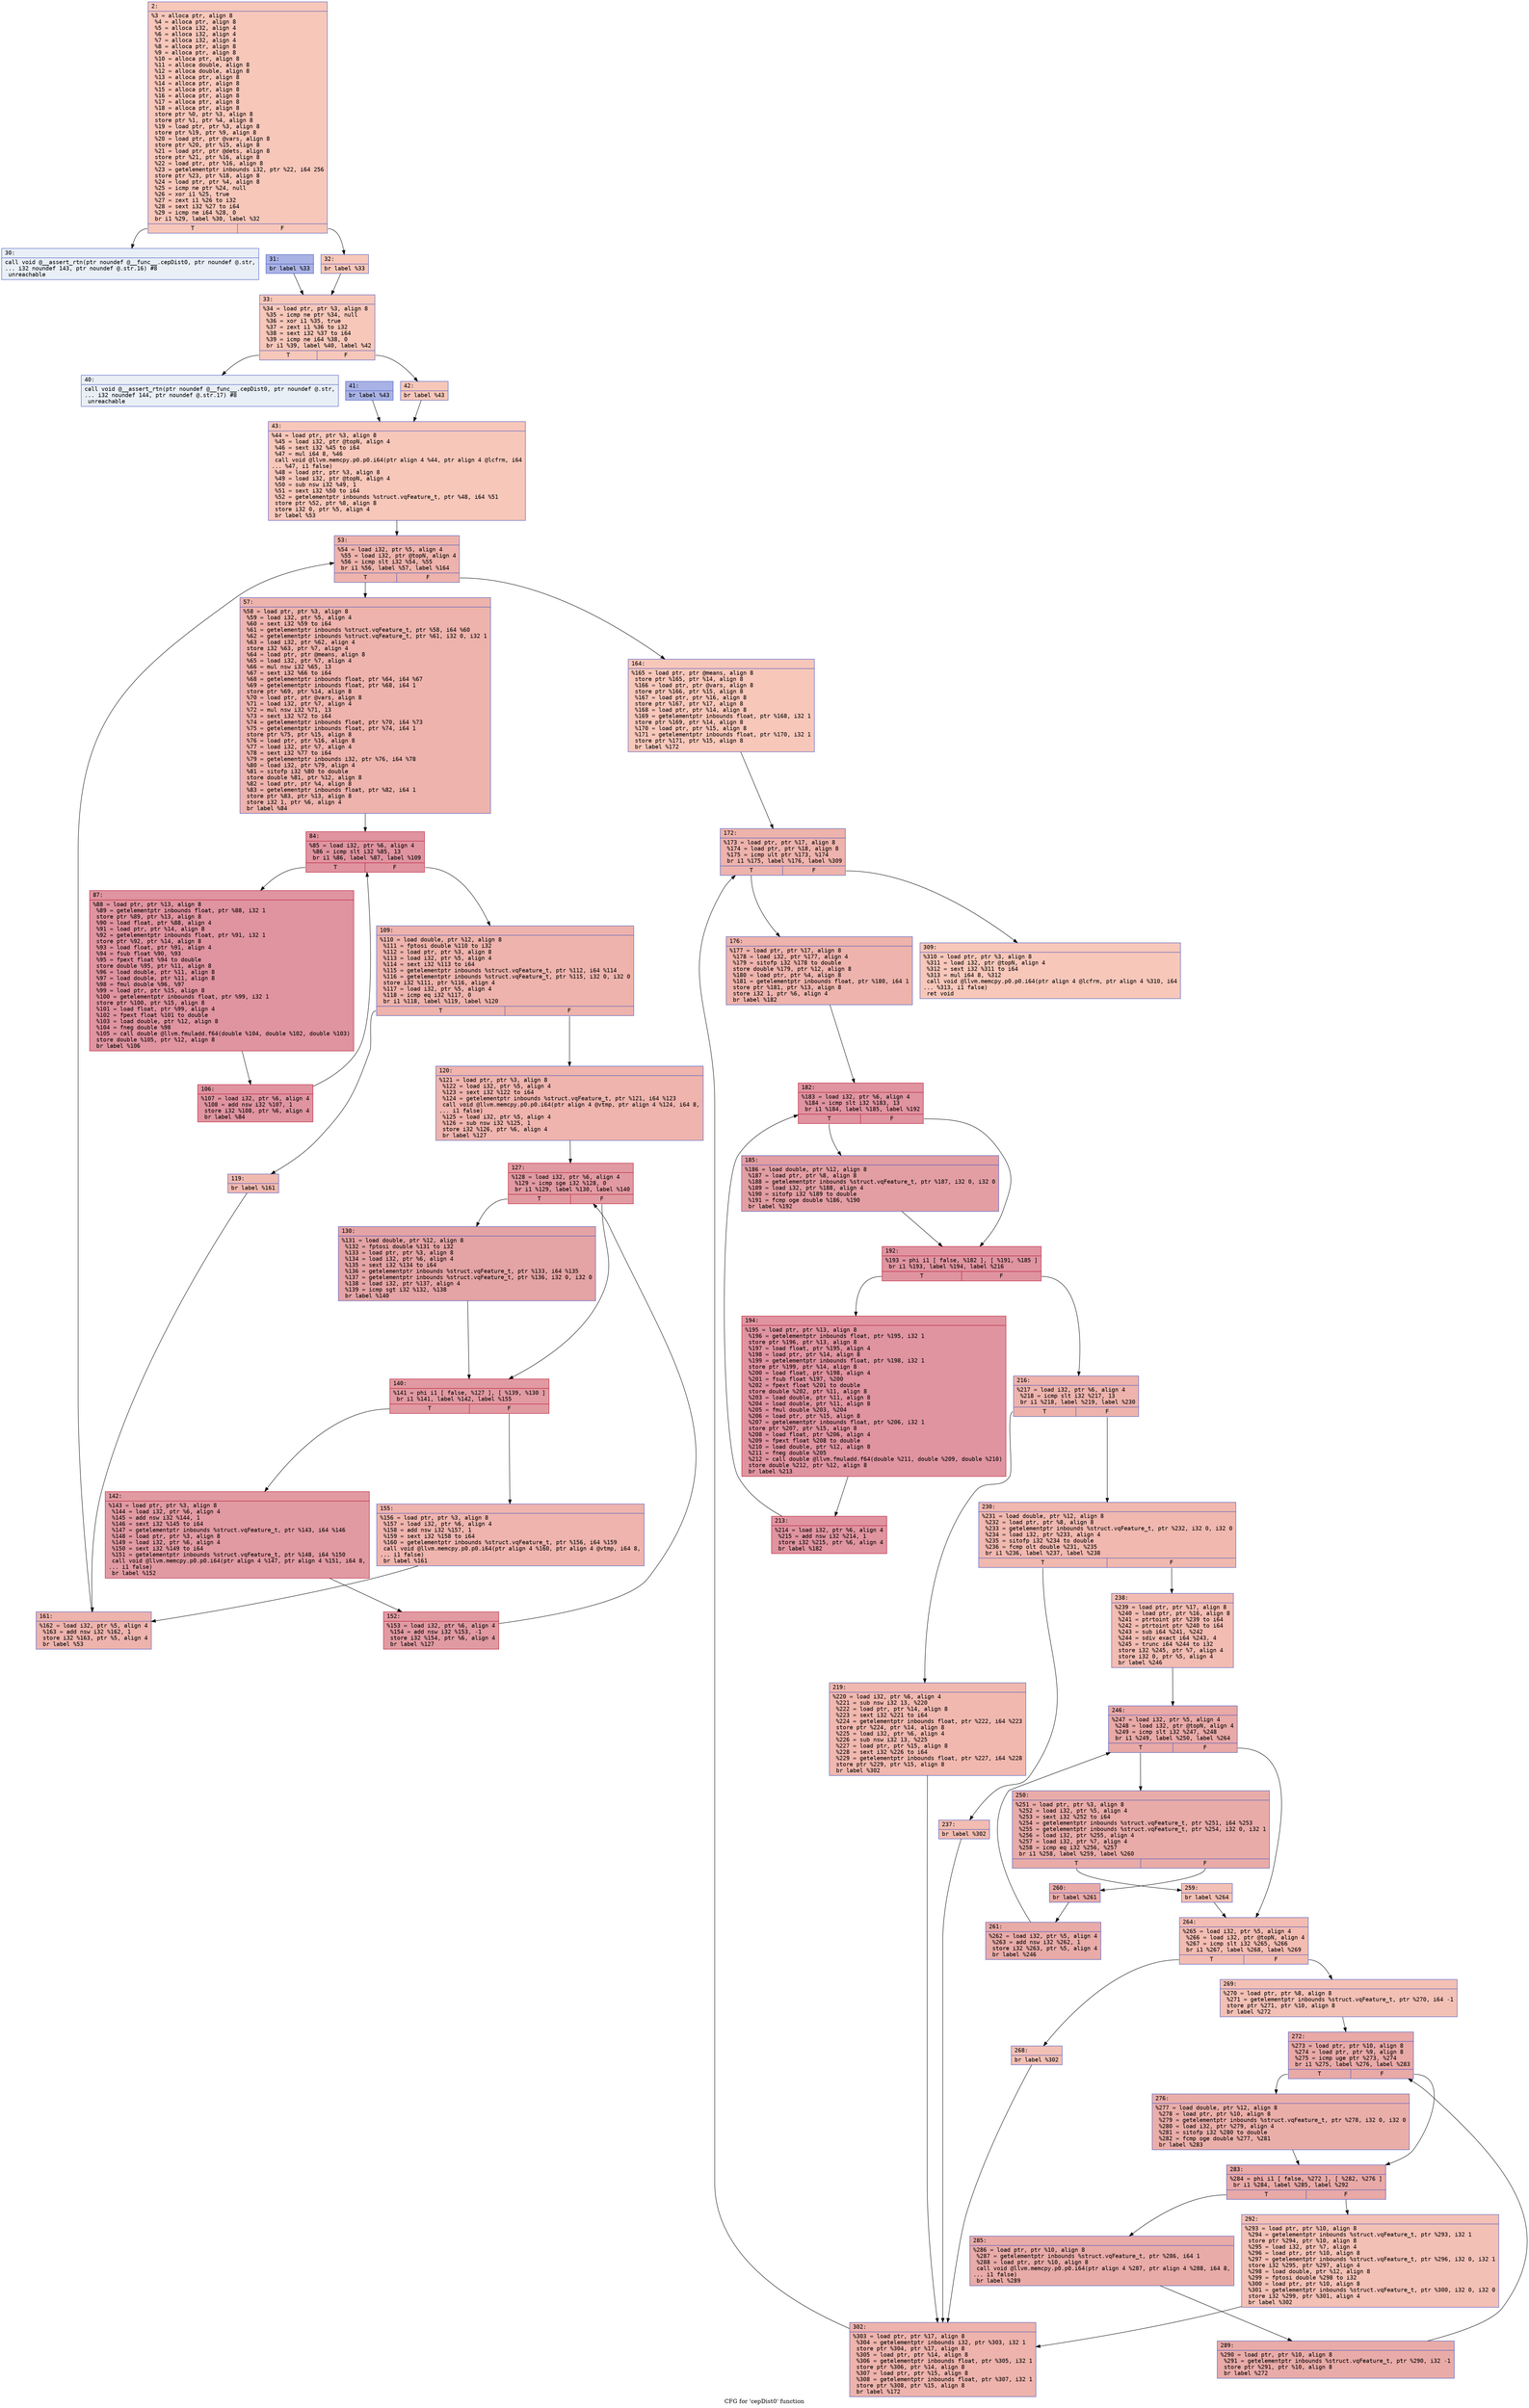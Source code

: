 digraph "CFG for 'cepDist0' function" {
	label="CFG for 'cepDist0' function";

	Node0x600001f581e0 [shape=record,color="#3d50c3ff", style=filled, fillcolor="#ec7f6370" fontname="Courier",label="{2:\l|  %3 = alloca ptr, align 8\l  %4 = alloca ptr, align 8\l  %5 = alloca i32, align 4\l  %6 = alloca i32, align 4\l  %7 = alloca i32, align 4\l  %8 = alloca ptr, align 8\l  %9 = alloca ptr, align 8\l  %10 = alloca ptr, align 8\l  %11 = alloca double, align 8\l  %12 = alloca double, align 8\l  %13 = alloca ptr, align 8\l  %14 = alloca ptr, align 8\l  %15 = alloca ptr, align 8\l  %16 = alloca ptr, align 8\l  %17 = alloca ptr, align 8\l  %18 = alloca ptr, align 8\l  store ptr %0, ptr %3, align 8\l  store ptr %1, ptr %4, align 8\l  %19 = load ptr, ptr %3, align 8\l  store ptr %19, ptr %9, align 8\l  %20 = load ptr, ptr @vars, align 8\l  store ptr %20, ptr %15, align 8\l  %21 = load ptr, ptr @dets, align 8\l  store ptr %21, ptr %16, align 8\l  %22 = load ptr, ptr %16, align 8\l  %23 = getelementptr inbounds i32, ptr %22, i64 256\l  store ptr %23, ptr %18, align 8\l  %24 = load ptr, ptr %4, align 8\l  %25 = icmp ne ptr %24, null\l  %26 = xor i1 %25, true\l  %27 = zext i1 %26 to i32\l  %28 = sext i32 %27 to i64\l  %29 = icmp ne i64 %28, 0\l  br i1 %29, label %30, label %32\l|{<s0>T|<s1>F}}"];
	Node0x600001f581e0:s0 -> Node0x600001f58320[tooltip="2 -> 30\nProbability 0.00%" ];
	Node0x600001f581e0:s1 -> Node0x600001f583c0[tooltip="2 -> 32\nProbability 100.00%" ];
	Node0x600001f58320 [shape=record,color="#3d50c3ff", style=filled, fillcolor="#cedaeb70" fontname="Courier",label="{30:\l|  call void @__assert_rtn(ptr noundef @__func__.cepDist0, ptr noundef @.str,\l... i32 noundef 143, ptr noundef @.str.16) #8\l  unreachable\l}"];
	Node0x600001f58370 [shape=record,color="#3d50c3ff", style=filled, fillcolor="#3d50c370" fontname="Courier",label="{31:\l|  br label %33\l}"];
	Node0x600001f58370 -> Node0x600001f58410[tooltip="31 -> 33\nProbability 100.00%" ];
	Node0x600001f583c0 [shape=record,color="#3d50c3ff", style=filled, fillcolor="#ec7f6370" fontname="Courier",label="{32:\l|  br label %33\l}"];
	Node0x600001f583c0 -> Node0x600001f58410[tooltip="32 -> 33\nProbability 100.00%" ];
	Node0x600001f58410 [shape=record,color="#3d50c3ff", style=filled, fillcolor="#ec7f6370" fontname="Courier",label="{33:\l|  %34 = load ptr, ptr %3, align 8\l  %35 = icmp ne ptr %34, null\l  %36 = xor i1 %35, true\l  %37 = zext i1 %36 to i32\l  %38 = sext i32 %37 to i64\l  %39 = icmp ne i64 %38, 0\l  br i1 %39, label %40, label %42\l|{<s0>T|<s1>F}}"];
	Node0x600001f58410:s0 -> Node0x600001f58460[tooltip="33 -> 40\nProbability 0.00%" ];
	Node0x600001f58410:s1 -> Node0x600001f58500[tooltip="33 -> 42\nProbability 100.00%" ];
	Node0x600001f58460 [shape=record,color="#3d50c3ff", style=filled, fillcolor="#cedaeb70" fontname="Courier",label="{40:\l|  call void @__assert_rtn(ptr noundef @__func__.cepDist0, ptr noundef @.str,\l... i32 noundef 144, ptr noundef @.str.17) #8\l  unreachable\l}"];
	Node0x600001f584b0 [shape=record,color="#3d50c3ff", style=filled, fillcolor="#3d50c370" fontname="Courier",label="{41:\l|  br label %43\l}"];
	Node0x600001f584b0 -> Node0x600001f58550[tooltip="41 -> 43\nProbability 100.00%" ];
	Node0x600001f58500 [shape=record,color="#3d50c3ff", style=filled, fillcolor="#ec7f6370" fontname="Courier",label="{42:\l|  br label %43\l}"];
	Node0x600001f58500 -> Node0x600001f58550[tooltip="42 -> 43\nProbability 100.00%" ];
	Node0x600001f58550 [shape=record,color="#3d50c3ff", style=filled, fillcolor="#ec7f6370" fontname="Courier",label="{43:\l|  %44 = load ptr, ptr %3, align 8\l  %45 = load i32, ptr @topN, align 4\l  %46 = sext i32 %45 to i64\l  %47 = mul i64 8, %46\l  call void @llvm.memcpy.p0.p0.i64(ptr align 4 %44, ptr align 4 @lcfrm, i64\l... %47, i1 false)\l  %48 = load ptr, ptr %3, align 8\l  %49 = load i32, ptr @topN, align 4\l  %50 = sub nsw i32 %49, 1\l  %51 = sext i32 %50 to i64\l  %52 = getelementptr inbounds %struct.vqFeature_t, ptr %48, i64 %51\l  store ptr %52, ptr %8, align 8\l  store i32 0, ptr %5, align 4\l  br label %53\l}"];
	Node0x600001f58550 -> Node0x600001f585a0[tooltip="43 -> 53\nProbability 100.00%" ];
	Node0x600001f585a0 [shape=record,color="#3d50c3ff", style=filled, fillcolor="#d6524470" fontname="Courier",label="{53:\l|  %54 = load i32, ptr %5, align 4\l  %55 = load i32, ptr @topN, align 4\l  %56 = icmp slt i32 %54, %55\l  br i1 %56, label %57, label %164\l|{<s0>T|<s1>F}}"];
	Node0x600001f585a0:s0 -> Node0x600001f585f0[tooltip="53 -> 57\nProbability 96.88%" ];
	Node0x600001f585a0:s1 -> Node0x600001f58a50[tooltip="53 -> 164\nProbability 3.12%" ];
	Node0x600001f585f0 [shape=record,color="#3d50c3ff", style=filled, fillcolor="#d6524470" fontname="Courier",label="{57:\l|  %58 = load ptr, ptr %3, align 8\l  %59 = load i32, ptr %5, align 4\l  %60 = sext i32 %59 to i64\l  %61 = getelementptr inbounds %struct.vqFeature_t, ptr %58, i64 %60\l  %62 = getelementptr inbounds %struct.vqFeature_t, ptr %61, i32 0, i32 1\l  %63 = load i32, ptr %62, align 4\l  store i32 %63, ptr %7, align 4\l  %64 = load ptr, ptr @means, align 8\l  %65 = load i32, ptr %7, align 4\l  %66 = mul nsw i32 %65, 13\l  %67 = sext i32 %66 to i64\l  %68 = getelementptr inbounds float, ptr %64, i64 %67\l  %69 = getelementptr inbounds float, ptr %68, i64 1\l  store ptr %69, ptr %14, align 8\l  %70 = load ptr, ptr @vars, align 8\l  %71 = load i32, ptr %7, align 4\l  %72 = mul nsw i32 %71, 13\l  %73 = sext i32 %72 to i64\l  %74 = getelementptr inbounds float, ptr %70, i64 %73\l  %75 = getelementptr inbounds float, ptr %74, i64 1\l  store ptr %75, ptr %15, align 8\l  %76 = load ptr, ptr %16, align 8\l  %77 = load i32, ptr %7, align 4\l  %78 = sext i32 %77 to i64\l  %79 = getelementptr inbounds i32, ptr %76, i64 %78\l  %80 = load i32, ptr %79, align 4\l  %81 = sitofp i32 %80 to double\l  store double %81, ptr %12, align 8\l  %82 = load ptr, ptr %4, align 8\l  %83 = getelementptr inbounds float, ptr %82, i64 1\l  store ptr %83, ptr %13, align 8\l  store i32 1, ptr %6, align 4\l  br label %84\l}"];
	Node0x600001f585f0 -> Node0x600001f58640[tooltip="57 -> 84\nProbability 100.00%" ];
	Node0x600001f58640 [shape=record,color="#b70d28ff", style=filled, fillcolor="#b70d2870" fontname="Courier",label="{84:\l|  %85 = load i32, ptr %6, align 4\l  %86 = icmp slt i32 %85, 13\l  br i1 %86, label %87, label %109\l|{<s0>T|<s1>F}}"];
	Node0x600001f58640:s0 -> Node0x600001f58690[tooltip="84 -> 87\nProbability 96.88%" ];
	Node0x600001f58640:s1 -> Node0x600001f58730[tooltip="84 -> 109\nProbability 3.12%" ];
	Node0x600001f58690 [shape=record,color="#b70d28ff", style=filled, fillcolor="#b70d2870" fontname="Courier",label="{87:\l|  %88 = load ptr, ptr %13, align 8\l  %89 = getelementptr inbounds float, ptr %88, i32 1\l  store ptr %89, ptr %13, align 8\l  %90 = load float, ptr %88, align 4\l  %91 = load ptr, ptr %14, align 8\l  %92 = getelementptr inbounds float, ptr %91, i32 1\l  store ptr %92, ptr %14, align 8\l  %93 = load float, ptr %91, align 4\l  %94 = fsub float %90, %93\l  %95 = fpext float %94 to double\l  store double %95, ptr %11, align 8\l  %96 = load double, ptr %11, align 8\l  %97 = load double, ptr %11, align 8\l  %98 = fmul double %96, %97\l  %99 = load ptr, ptr %15, align 8\l  %100 = getelementptr inbounds float, ptr %99, i32 1\l  store ptr %100, ptr %15, align 8\l  %101 = load float, ptr %99, align 4\l  %102 = fpext float %101 to double\l  %103 = load double, ptr %12, align 8\l  %104 = fneg double %98\l  %105 = call double @llvm.fmuladd.f64(double %104, double %102, double %103)\l  store double %105, ptr %12, align 8\l  br label %106\l}"];
	Node0x600001f58690 -> Node0x600001f586e0[tooltip="87 -> 106\nProbability 100.00%" ];
	Node0x600001f586e0 [shape=record,color="#b70d28ff", style=filled, fillcolor="#b70d2870" fontname="Courier",label="{106:\l|  %107 = load i32, ptr %6, align 4\l  %108 = add nsw i32 %107, 1\l  store i32 %108, ptr %6, align 4\l  br label %84\l}"];
	Node0x600001f586e0 -> Node0x600001f58640[tooltip="106 -> 84\nProbability 100.00%" ];
	Node0x600001f58730 [shape=record,color="#3d50c3ff", style=filled, fillcolor="#d6524470" fontname="Courier",label="{109:\l|  %110 = load double, ptr %12, align 8\l  %111 = fptosi double %110 to i32\l  %112 = load ptr, ptr %3, align 8\l  %113 = load i32, ptr %5, align 4\l  %114 = sext i32 %113 to i64\l  %115 = getelementptr inbounds %struct.vqFeature_t, ptr %112, i64 %114\l  %116 = getelementptr inbounds %struct.vqFeature_t, ptr %115, i32 0, i32 0\l  store i32 %111, ptr %116, align 4\l  %117 = load i32, ptr %5, align 4\l  %118 = icmp eq i32 %117, 0\l  br i1 %118, label %119, label %120\l|{<s0>T|<s1>F}}"];
	Node0x600001f58730:s0 -> Node0x600001f58780[tooltip="109 -> 119\nProbability 37.50%" ];
	Node0x600001f58730:s1 -> Node0x600001f587d0[tooltip="109 -> 120\nProbability 62.50%" ];
	Node0x600001f58780 [shape=record,color="#3d50c3ff", style=filled, fillcolor="#de614d70" fontname="Courier",label="{119:\l|  br label %161\l}"];
	Node0x600001f58780 -> Node0x600001f58a00[tooltip="119 -> 161\nProbability 100.00%" ];
	Node0x600001f587d0 [shape=record,color="#3d50c3ff", style=filled, fillcolor="#d8564670" fontname="Courier",label="{120:\l|  %121 = load ptr, ptr %3, align 8\l  %122 = load i32, ptr %5, align 4\l  %123 = sext i32 %122 to i64\l  %124 = getelementptr inbounds %struct.vqFeature_t, ptr %121, i64 %123\l  call void @llvm.memcpy.p0.p0.i64(ptr align 4 @vtmp, ptr align 4 %124, i64 8,\l... i1 false)\l  %125 = load i32, ptr %5, align 4\l  %126 = sub nsw i32 %125, 1\l  store i32 %126, ptr %6, align 4\l  br label %127\l}"];
	Node0x600001f587d0 -> Node0x600001f58820[tooltip="120 -> 127\nProbability 100.00%" ];
	Node0x600001f58820 [shape=record,color="#b70d28ff", style=filled, fillcolor="#bb1b2c70" fontname="Courier",label="{127:\l|  %128 = load i32, ptr %6, align 4\l  %129 = icmp sge i32 %128, 0\l  br i1 %129, label %130, label %140\l|{<s0>T|<s1>F}}"];
	Node0x600001f58820:s0 -> Node0x600001f58870[tooltip="127 -> 130\nProbability 50.00%" ];
	Node0x600001f58820:s1 -> Node0x600001f588c0[tooltip="127 -> 140\nProbability 50.00%" ];
	Node0x600001f58870 [shape=record,color="#3d50c3ff", style=filled, fillcolor="#c32e3170" fontname="Courier",label="{130:\l|  %131 = load double, ptr %12, align 8\l  %132 = fptosi double %131 to i32\l  %133 = load ptr, ptr %3, align 8\l  %134 = load i32, ptr %6, align 4\l  %135 = sext i32 %134 to i64\l  %136 = getelementptr inbounds %struct.vqFeature_t, ptr %133, i64 %135\l  %137 = getelementptr inbounds %struct.vqFeature_t, ptr %136, i32 0, i32 0\l  %138 = load i32, ptr %137, align 4\l  %139 = icmp sgt i32 %132, %138\l  br label %140\l}"];
	Node0x600001f58870 -> Node0x600001f588c0[tooltip="130 -> 140\nProbability 100.00%" ];
	Node0x600001f588c0 [shape=record,color="#b70d28ff", style=filled, fillcolor="#bb1b2c70" fontname="Courier",label="{140:\l|  %141 = phi i1 [ false, %127 ], [ %139, %130 ]\l  br i1 %141, label %142, label %155\l|{<s0>T|<s1>F}}"];
	Node0x600001f588c0:s0 -> Node0x600001f58910[tooltip="140 -> 142\nProbability 96.88%" ];
	Node0x600001f588c0:s1 -> Node0x600001f589b0[tooltip="140 -> 155\nProbability 3.12%" ];
	Node0x600001f58910 [shape=record,color="#b70d28ff", style=filled, fillcolor="#bb1b2c70" fontname="Courier",label="{142:\l|  %143 = load ptr, ptr %3, align 8\l  %144 = load i32, ptr %6, align 4\l  %145 = add nsw i32 %144, 1\l  %146 = sext i32 %145 to i64\l  %147 = getelementptr inbounds %struct.vqFeature_t, ptr %143, i64 %146\l  %148 = load ptr, ptr %3, align 8\l  %149 = load i32, ptr %6, align 4\l  %150 = sext i32 %149 to i64\l  %151 = getelementptr inbounds %struct.vqFeature_t, ptr %148, i64 %150\l  call void @llvm.memcpy.p0.p0.i64(ptr align 4 %147, ptr align 4 %151, i64 8,\l... i1 false)\l  br label %152\l}"];
	Node0x600001f58910 -> Node0x600001f58960[tooltip="142 -> 152\nProbability 100.00%" ];
	Node0x600001f58960 [shape=record,color="#b70d28ff", style=filled, fillcolor="#bb1b2c70" fontname="Courier",label="{152:\l|  %153 = load i32, ptr %6, align 4\l  %154 = add nsw i32 %153, -1\l  store i32 %154, ptr %6, align 4\l  br label %127\l}"];
	Node0x600001f58960 -> Node0x600001f58820[tooltip="152 -> 127\nProbability 100.00%" ];
	Node0x600001f589b0 [shape=record,color="#3d50c3ff", style=filled, fillcolor="#d8564670" fontname="Courier",label="{155:\l|  %156 = load ptr, ptr %3, align 8\l  %157 = load i32, ptr %6, align 4\l  %158 = add nsw i32 %157, 1\l  %159 = sext i32 %158 to i64\l  %160 = getelementptr inbounds %struct.vqFeature_t, ptr %156, i64 %159\l  call void @llvm.memcpy.p0.p0.i64(ptr align 4 %160, ptr align 4 @vtmp, i64 8,\l... i1 false)\l  br label %161\l}"];
	Node0x600001f589b0 -> Node0x600001f58a00[tooltip="155 -> 161\nProbability 100.00%" ];
	Node0x600001f58a00 [shape=record,color="#3d50c3ff", style=filled, fillcolor="#d6524470" fontname="Courier",label="{161:\l|  %162 = load i32, ptr %5, align 4\l  %163 = add nsw i32 %162, 1\l  store i32 %163, ptr %5, align 4\l  br label %53\l}"];
	Node0x600001f58a00 -> Node0x600001f585a0[tooltip="161 -> 53\nProbability 100.00%" ];
	Node0x600001f58a50 [shape=record,color="#3d50c3ff", style=filled, fillcolor="#ec7f6370" fontname="Courier",label="{164:\l|  %165 = load ptr, ptr @means, align 8\l  store ptr %165, ptr %14, align 8\l  %166 = load ptr, ptr @vars, align 8\l  store ptr %166, ptr %15, align 8\l  %167 = load ptr, ptr %16, align 8\l  store ptr %167, ptr %17, align 8\l  %168 = load ptr, ptr %14, align 8\l  %169 = getelementptr inbounds float, ptr %168, i32 1\l  store ptr %169, ptr %14, align 8\l  %170 = load ptr, ptr %15, align 8\l  %171 = getelementptr inbounds float, ptr %170, i32 1\l  store ptr %171, ptr %15, align 8\l  br label %172\l}"];
	Node0x600001f58a50 -> Node0x600001f58aa0[tooltip="164 -> 172\nProbability 100.00%" ];
	Node0x600001f58aa0 [shape=record,color="#3d50c3ff", style=filled, fillcolor="#d6524470" fontname="Courier",label="{172:\l|  %173 = load ptr, ptr %17, align 8\l  %174 = load ptr, ptr %18, align 8\l  %175 = icmp ult ptr %173, %174\l  br i1 %175, label %176, label %309\l|{<s0>T|<s1>F}}"];
	Node0x600001f58aa0:s0 -> Node0x600001f58af0[tooltip="172 -> 176\nProbability 96.88%" ];
	Node0x600001f58aa0:s1 -> Node0x600001f59310[tooltip="172 -> 309\nProbability 3.12%" ];
	Node0x600001f58af0 [shape=record,color="#3d50c3ff", style=filled, fillcolor="#d6524470" fontname="Courier",label="{176:\l|  %177 = load ptr, ptr %17, align 8\l  %178 = load i32, ptr %177, align 4\l  %179 = sitofp i32 %178 to double\l  store double %179, ptr %12, align 8\l  %180 = load ptr, ptr %4, align 8\l  %181 = getelementptr inbounds float, ptr %180, i64 1\l  store ptr %181, ptr %13, align 8\l  store i32 1, ptr %6, align 4\l  br label %182\l}"];
	Node0x600001f58af0 -> Node0x600001f58b40[tooltip="176 -> 182\nProbability 100.00%" ];
	Node0x600001f58b40 [shape=record,color="#b70d28ff", style=filled, fillcolor="#b70d2870" fontname="Courier",label="{182:\l|  %183 = load i32, ptr %6, align 4\l  %184 = icmp slt i32 %183, 13\l  br i1 %184, label %185, label %192\l|{<s0>T|<s1>F}}"];
	Node0x600001f58b40:s0 -> Node0x600001f58b90[tooltip="182 -> 185\nProbability 50.00%" ];
	Node0x600001f58b40:s1 -> Node0x600001f58be0[tooltip="182 -> 192\nProbability 50.00%" ];
	Node0x600001f58b90 [shape=record,color="#3d50c3ff", style=filled, fillcolor="#be242e70" fontname="Courier",label="{185:\l|  %186 = load double, ptr %12, align 8\l  %187 = load ptr, ptr %8, align 8\l  %188 = getelementptr inbounds %struct.vqFeature_t, ptr %187, i32 0, i32 0\l  %189 = load i32, ptr %188, align 4\l  %190 = sitofp i32 %189 to double\l  %191 = fcmp oge double %186, %190\l  br label %192\l}"];
	Node0x600001f58b90 -> Node0x600001f58be0[tooltip="185 -> 192\nProbability 100.00%" ];
	Node0x600001f58be0 [shape=record,color="#b70d28ff", style=filled, fillcolor="#b70d2870" fontname="Courier",label="{192:\l|  %193 = phi i1 [ false, %182 ], [ %191, %185 ]\l  br i1 %193, label %194, label %216\l|{<s0>T|<s1>F}}"];
	Node0x600001f58be0:s0 -> Node0x600001f58c30[tooltip="192 -> 194\nProbability 96.88%" ];
	Node0x600001f58be0:s1 -> Node0x600001f58cd0[tooltip="192 -> 216\nProbability 3.12%" ];
	Node0x600001f58c30 [shape=record,color="#b70d28ff", style=filled, fillcolor="#b70d2870" fontname="Courier",label="{194:\l|  %195 = load ptr, ptr %13, align 8\l  %196 = getelementptr inbounds float, ptr %195, i32 1\l  store ptr %196, ptr %13, align 8\l  %197 = load float, ptr %195, align 4\l  %198 = load ptr, ptr %14, align 8\l  %199 = getelementptr inbounds float, ptr %198, i32 1\l  store ptr %199, ptr %14, align 8\l  %200 = load float, ptr %198, align 4\l  %201 = fsub float %197, %200\l  %202 = fpext float %201 to double\l  store double %202, ptr %11, align 8\l  %203 = load double, ptr %11, align 8\l  %204 = load double, ptr %11, align 8\l  %205 = fmul double %203, %204\l  %206 = load ptr, ptr %15, align 8\l  %207 = getelementptr inbounds float, ptr %206, i32 1\l  store ptr %207, ptr %15, align 8\l  %208 = load float, ptr %206, align 4\l  %209 = fpext float %208 to double\l  %210 = load double, ptr %12, align 8\l  %211 = fneg double %205\l  %212 = call double @llvm.fmuladd.f64(double %211, double %209, double %210)\l  store double %212, ptr %12, align 8\l  br label %213\l}"];
	Node0x600001f58c30 -> Node0x600001f58c80[tooltip="194 -> 213\nProbability 100.00%" ];
	Node0x600001f58c80 [shape=record,color="#b70d28ff", style=filled, fillcolor="#b70d2870" fontname="Courier",label="{213:\l|  %214 = load i32, ptr %6, align 4\l  %215 = add nsw i32 %214, 1\l  store i32 %215, ptr %6, align 4\l  br label %182\l}"];
	Node0x600001f58c80 -> Node0x600001f58b40[tooltip="213 -> 182\nProbability 100.00%" ];
	Node0x600001f58cd0 [shape=record,color="#3d50c3ff", style=filled, fillcolor="#d6524470" fontname="Courier",label="{216:\l|  %217 = load i32, ptr %6, align 4\l  %218 = icmp slt i32 %217, 13\l  br i1 %218, label %219, label %230\l|{<s0>T|<s1>F}}"];
	Node0x600001f58cd0:s0 -> Node0x600001f58d20[tooltip="216 -> 219\nProbability 50.00%" ];
	Node0x600001f58cd0:s1 -> Node0x600001f58d70[tooltip="216 -> 230\nProbability 50.00%" ];
	Node0x600001f58d20 [shape=record,color="#3d50c3ff", style=filled, fillcolor="#dc5d4a70" fontname="Courier",label="{219:\l|  %220 = load i32, ptr %6, align 4\l  %221 = sub nsw i32 13, %220\l  %222 = load ptr, ptr %14, align 8\l  %223 = sext i32 %221 to i64\l  %224 = getelementptr inbounds float, ptr %222, i64 %223\l  store ptr %224, ptr %14, align 8\l  %225 = load i32, ptr %6, align 4\l  %226 = sub nsw i32 13, %225\l  %227 = load ptr, ptr %15, align 8\l  %228 = sext i32 %226 to i64\l  %229 = getelementptr inbounds float, ptr %227, i64 %228\l  store ptr %229, ptr %15, align 8\l  br label %302\l}"];
	Node0x600001f58d20 -> Node0x600001f592c0[tooltip="219 -> 302\nProbability 100.00%" ];
	Node0x600001f58d70 [shape=record,color="#3d50c3ff", style=filled, fillcolor="#dc5d4a70" fontname="Courier",label="{230:\l|  %231 = load double, ptr %12, align 8\l  %232 = load ptr, ptr %8, align 8\l  %233 = getelementptr inbounds %struct.vqFeature_t, ptr %232, i32 0, i32 0\l  %234 = load i32, ptr %233, align 4\l  %235 = sitofp i32 %234 to double\l  %236 = fcmp olt double %231, %235\l  br i1 %236, label %237, label %238\l|{<s0>T|<s1>F}}"];
	Node0x600001f58d70:s0 -> Node0x600001f58dc0[tooltip="230 -> 237\nProbability 50.00%" ];
	Node0x600001f58d70:s1 -> Node0x600001f58e10[tooltip="230 -> 238\nProbability 50.00%" ];
	Node0x600001f58dc0 [shape=record,color="#3d50c3ff", style=filled, fillcolor="#e1675170" fontname="Courier",label="{237:\l|  br label %302\l}"];
	Node0x600001f58dc0 -> Node0x600001f592c0[tooltip="237 -> 302\nProbability 100.00%" ];
	Node0x600001f58e10 [shape=record,color="#3d50c3ff", style=filled, fillcolor="#e1675170" fontname="Courier",label="{238:\l|  %239 = load ptr, ptr %17, align 8\l  %240 = load ptr, ptr %16, align 8\l  %241 = ptrtoint ptr %239 to i64\l  %242 = ptrtoint ptr %240 to i64\l  %243 = sub i64 %241, %242\l  %244 = sdiv exact i64 %243, 4\l  %245 = trunc i64 %244 to i32\l  store i32 %245, ptr %7, align 4\l  store i32 0, ptr %5, align 4\l  br label %246\l}"];
	Node0x600001f58e10 -> Node0x600001f58e60[tooltip="238 -> 246\nProbability 100.00%" ];
	Node0x600001f58e60 [shape=record,color="#3d50c3ff", style=filled, fillcolor="#ca3b3770" fontname="Courier",label="{246:\l|  %247 = load i32, ptr %5, align 4\l  %248 = load i32, ptr @topN, align 4\l  %249 = icmp slt i32 %247, %248\l  br i1 %249, label %250, label %264\l|{<s0>T|<s1>F}}"];
	Node0x600001f58e60:s0 -> Node0x600001f58eb0[tooltip="246 -> 250\nProbability 96.88%" ];
	Node0x600001f58e60:s1 -> Node0x600001f58ff0[tooltip="246 -> 264\nProbability 3.12%" ];
	Node0x600001f58eb0 [shape=record,color="#3d50c3ff", style=filled, fillcolor="#cc403a70" fontname="Courier",label="{250:\l|  %251 = load ptr, ptr %3, align 8\l  %252 = load i32, ptr %5, align 4\l  %253 = sext i32 %252 to i64\l  %254 = getelementptr inbounds %struct.vqFeature_t, ptr %251, i64 %253\l  %255 = getelementptr inbounds %struct.vqFeature_t, ptr %254, i32 0, i32 1\l  %256 = load i32, ptr %255, align 4\l  %257 = load i32, ptr %7, align 4\l  %258 = icmp eq i32 %256, %257\l  br i1 %258, label %259, label %260\l|{<s0>T|<s1>F}}"];
	Node0x600001f58eb0:s0 -> Node0x600001f58f00[tooltip="250 -> 259\nProbability 3.12%" ];
	Node0x600001f58eb0:s1 -> Node0x600001f58f50[tooltip="250 -> 260\nProbability 96.88%" ];
	Node0x600001f58f00 [shape=record,color="#3d50c3ff", style=filled, fillcolor="#e5705870" fontname="Courier",label="{259:\l|  br label %264\l}"];
	Node0x600001f58f00 -> Node0x600001f58ff0[tooltip="259 -> 264\nProbability 100.00%" ];
	Node0x600001f58f50 [shape=record,color="#3d50c3ff", style=filled, fillcolor="#cc403a70" fontname="Courier",label="{260:\l|  br label %261\l}"];
	Node0x600001f58f50 -> Node0x600001f58fa0[tooltip="260 -> 261\nProbability 100.00%" ];
	Node0x600001f58fa0 [shape=record,color="#3d50c3ff", style=filled, fillcolor="#cc403a70" fontname="Courier",label="{261:\l|  %262 = load i32, ptr %5, align 4\l  %263 = add nsw i32 %262, 1\l  store i32 %263, ptr %5, align 4\l  br label %246\l}"];
	Node0x600001f58fa0 -> Node0x600001f58e60[tooltip="261 -> 246\nProbability 100.00%" ];
	Node0x600001f58ff0 [shape=record,color="#3d50c3ff", style=filled, fillcolor="#e1675170" fontname="Courier",label="{264:\l|  %265 = load i32, ptr %5, align 4\l  %266 = load i32, ptr @topN, align 4\l  %267 = icmp slt i32 %265, %266\l  br i1 %267, label %268, label %269\l|{<s0>T|<s1>F}}"];
	Node0x600001f58ff0:s0 -> Node0x600001f59040[tooltip="264 -> 268\nProbability 50.00%" ];
	Node0x600001f58ff0:s1 -> Node0x600001f59090[tooltip="264 -> 269\nProbability 50.00%" ];
	Node0x600001f59040 [shape=record,color="#3d50c3ff", style=filled, fillcolor="#e5705870" fontname="Courier",label="{268:\l|  br label %302\l}"];
	Node0x600001f59040 -> Node0x600001f592c0[tooltip="268 -> 302\nProbability 100.00%" ];
	Node0x600001f59090 [shape=record,color="#3d50c3ff", style=filled, fillcolor="#e5705870" fontname="Courier",label="{269:\l|  %270 = load ptr, ptr %8, align 8\l  %271 = getelementptr inbounds %struct.vqFeature_t, ptr %270, i64 -1\l  store ptr %271, ptr %10, align 8\l  br label %272\l}"];
	Node0x600001f59090 -> Node0x600001f590e0[tooltip="269 -> 272\nProbability 100.00%" ];
	Node0x600001f590e0 [shape=record,color="#3d50c3ff", style=filled, fillcolor="#ca3b3770" fontname="Courier",label="{272:\l|  %273 = load ptr, ptr %10, align 8\l  %274 = load ptr, ptr %9, align 8\l  %275 = icmp uge ptr %273, %274\l  br i1 %275, label %276, label %283\l|{<s0>T|<s1>F}}"];
	Node0x600001f590e0:s0 -> Node0x600001f59130[tooltip="272 -> 276\nProbability 50.00%" ];
	Node0x600001f590e0:s1 -> Node0x600001f59180[tooltip="272 -> 283\nProbability 50.00%" ];
	Node0x600001f59130 [shape=record,color="#3d50c3ff", style=filled, fillcolor="#d0473d70" fontname="Courier",label="{276:\l|  %277 = load double, ptr %12, align 8\l  %278 = load ptr, ptr %10, align 8\l  %279 = getelementptr inbounds %struct.vqFeature_t, ptr %278, i32 0, i32 0\l  %280 = load i32, ptr %279, align 4\l  %281 = sitofp i32 %280 to double\l  %282 = fcmp oge double %277, %281\l  br label %283\l}"];
	Node0x600001f59130 -> Node0x600001f59180[tooltip="276 -> 283\nProbability 100.00%" ];
	Node0x600001f59180 [shape=record,color="#3d50c3ff", style=filled, fillcolor="#ca3b3770" fontname="Courier",label="{283:\l|  %284 = phi i1 [ false, %272 ], [ %282, %276 ]\l  br i1 %284, label %285, label %292\l|{<s0>T|<s1>F}}"];
	Node0x600001f59180:s0 -> Node0x600001f591d0[tooltip="283 -> 285\nProbability 96.88%" ];
	Node0x600001f59180:s1 -> Node0x600001f59270[tooltip="283 -> 292\nProbability 3.12%" ];
	Node0x600001f591d0 [shape=record,color="#3d50c3ff", style=filled, fillcolor="#cc403a70" fontname="Courier",label="{285:\l|  %286 = load ptr, ptr %10, align 8\l  %287 = getelementptr inbounds %struct.vqFeature_t, ptr %286, i64 1\l  %288 = load ptr, ptr %10, align 8\l  call void @llvm.memcpy.p0.p0.i64(ptr align 4 %287, ptr align 4 %288, i64 8,\l... i1 false)\l  br label %289\l}"];
	Node0x600001f591d0 -> Node0x600001f59220[tooltip="285 -> 289\nProbability 100.00%" ];
	Node0x600001f59220 [shape=record,color="#3d50c3ff", style=filled, fillcolor="#cc403a70" fontname="Courier",label="{289:\l|  %290 = load ptr, ptr %10, align 8\l  %291 = getelementptr inbounds %struct.vqFeature_t, ptr %290, i32 -1\l  store ptr %291, ptr %10, align 8\l  br label %272\l}"];
	Node0x600001f59220 -> Node0x600001f590e0[tooltip="289 -> 272\nProbability 100.00%" ];
	Node0x600001f59270 [shape=record,color="#3d50c3ff", style=filled, fillcolor="#e5705870" fontname="Courier",label="{292:\l|  %293 = load ptr, ptr %10, align 8\l  %294 = getelementptr inbounds %struct.vqFeature_t, ptr %293, i32 1\l  store ptr %294, ptr %10, align 8\l  %295 = load i32, ptr %7, align 4\l  %296 = load ptr, ptr %10, align 8\l  %297 = getelementptr inbounds %struct.vqFeature_t, ptr %296, i32 0, i32 1\l  store i32 %295, ptr %297, align 4\l  %298 = load double, ptr %12, align 8\l  %299 = fptosi double %298 to i32\l  %300 = load ptr, ptr %10, align 8\l  %301 = getelementptr inbounds %struct.vqFeature_t, ptr %300, i32 0, i32 0\l  store i32 %299, ptr %301, align 4\l  br label %302\l}"];
	Node0x600001f59270 -> Node0x600001f592c0[tooltip="292 -> 302\nProbability 100.00%" ];
	Node0x600001f592c0 [shape=record,color="#3d50c3ff", style=filled, fillcolor="#d6524470" fontname="Courier",label="{302:\l|  %303 = load ptr, ptr %17, align 8\l  %304 = getelementptr inbounds i32, ptr %303, i32 1\l  store ptr %304, ptr %17, align 8\l  %305 = load ptr, ptr %14, align 8\l  %306 = getelementptr inbounds float, ptr %305, i32 1\l  store ptr %306, ptr %14, align 8\l  %307 = load ptr, ptr %15, align 8\l  %308 = getelementptr inbounds float, ptr %307, i32 1\l  store ptr %308, ptr %15, align 8\l  br label %172\l}"];
	Node0x600001f592c0 -> Node0x600001f58aa0[tooltip="302 -> 172\nProbability 100.00%" ];
	Node0x600001f59310 [shape=record,color="#3d50c3ff", style=filled, fillcolor="#ec7f6370" fontname="Courier",label="{309:\l|  %310 = load ptr, ptr %3, align 8\l  %311 = load i32, ptr @topN, align 4\l  %312 = sext i32 %311 to i64\l  %313 = mul i64 8, %312\l  call void @llvm.memcpy.p0.p0.i64(ptr align 4 @lcfrm, ptr align 4 %310, i64\l... %313, i1 false)\l  ret void\l}"];
}
